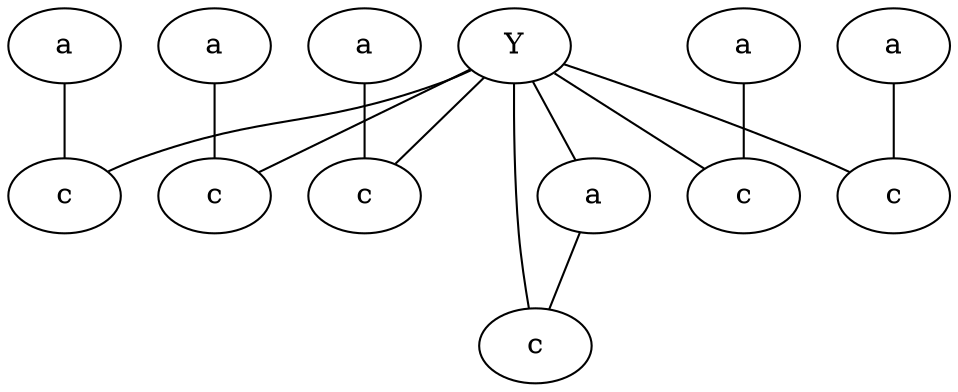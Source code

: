 graph wynik4 {
	2 [label=c]
	3 [label=a]
	3 -- 2
	1 [label=c]
	4 [label=a]
	4 -- 1
	5 [label=c]
	6 [label=a]
	6 -- 5
	7 [label=c]
	8 [label=a]
	8 -- 7
	9 [label=c]
	10 [label=a]
	10 -- 9
	0 [label=Y]
	11 [label=c]
	12 [label=a]
	11 -- 0
	0 -- 12
	12 -- 11
	0 -- 9
	0 -- 7
	0 -- 5
	0 -- 1
	0 -- 2
}
